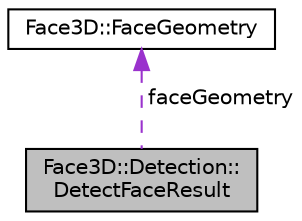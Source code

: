 digraph "Face3D::Detection::DetectFaceResult"
{
  edge [fontname="Helvetica",fontsize="10",labelfontname="Helvetica",labelfontsize="10"];
  node [fontname="Helvetica",fontsize="10",shape=record];
  Node1 [label="Face3D::Detection::\lDetectFaceResult",height=0.2,width=0.4,color="black", fillcolor="grey75", style="filled", fontcolor="black"];
  Node2 -> Node1 [dir="back",color="darkorchid3",fontsize="10",style="dashed",label=" faceGeometry" ,fontname="Helvetica"];
  Node2 [label="Face3D::FaceGeometry",height=0.2,width=0.4,color="black", fillcolor="white", style="filled",URL="$class_face3_d_1_1_face_geometry.html"];
}
